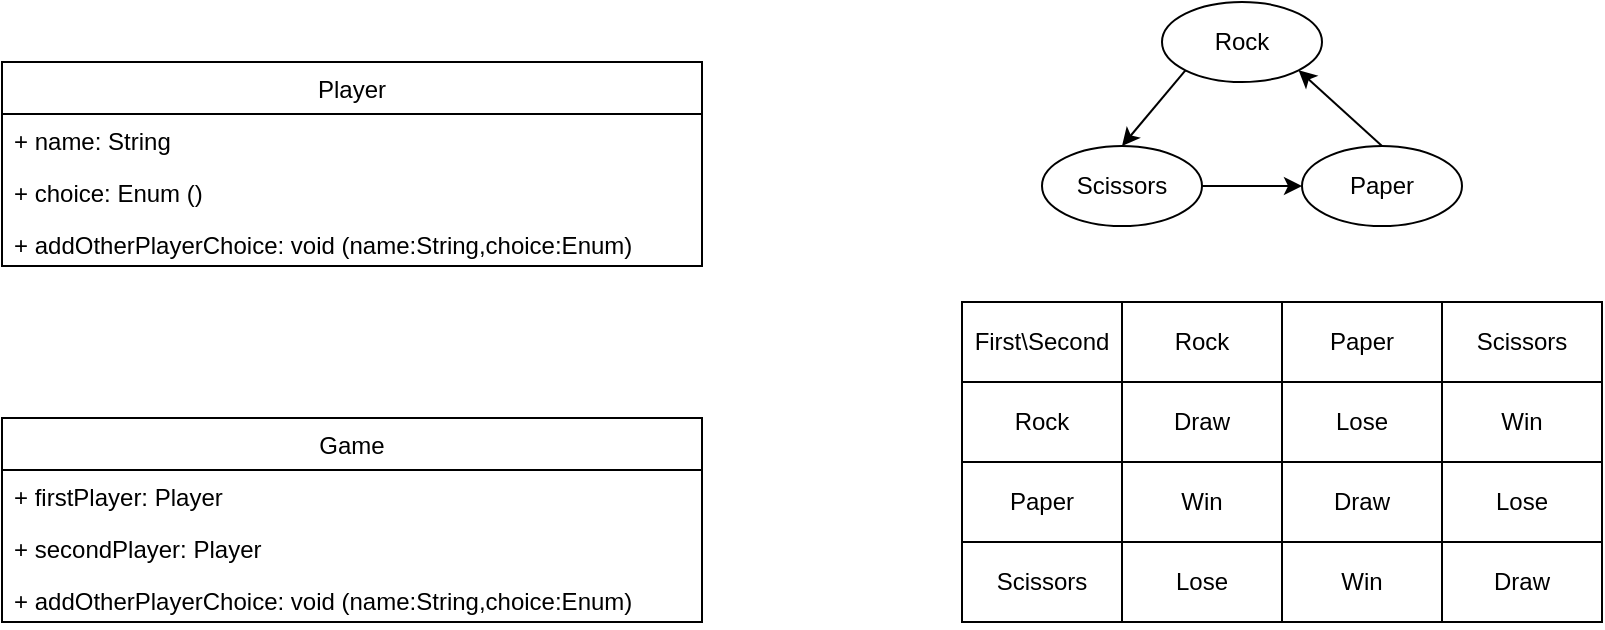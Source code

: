 <mxfile version="19.0.3" type="device"><diagram id="0XQvGi-TVbaC4sAmgrep" name="Page-1"><mxGraphModel dx="680" dy="469" grid="1" gridSize="10" guides="1" tooltips="1" connect="1" arrows="1" fold="1" page="1" pageScale="1" pageWidth="1169" pageHeight="1654" math="0" shadow="0"><root><mxCell id="0"/><mxCell id="1" parent="0"/><mxCell id="-9pchcS9NfuXSWEE5NT2-1" value="Player" style="swimlane;fontStyle=0;childLayout=stackLayout;horizontal=1;startSize=26;fillColor=none;horizontalStack=0;resizeParent=1;resizeParentMax=0;resizeLast=0;collapsible=1;marginBottom=0;" parent="1" vertex="1"><mxGeometry x="80" y="40" width="350" height="102" as="geometry"/></mxCell><mxCell id="-9pchcS9NfuXSWEE5NT2-2" value="+ name: String" style="text;strokeColor=none;fillColor=none;align=left;verticalAlign=top;spacingLeft=4;spacingRight=4;overflow=hidden;rotatable=0;points=[[0,0.5],[1,0.5]];portConstraint=eastwest;" parent="-9pchcS9NfuXSWEE5NT2-1" vertex="1"><mxGeometry y="26" width="350" height="26" as="geometry"/></mxCell><mxCell id="-9pchcS9NfuXSWEE5NT2-3" value="+ choice: Enum ()" style="text;strokeColor=none;fillColor=none;align=left;verticalAlign=top;spacingLeft=4;spacingRight=4;overflow=hidden;rotatable=0;points=[[0,0.5],[1,0.5]];portConstraint=eastwest;" parent="-9pchcS9NfuXSWEE5NT2-1" vertex="1"><mxGeometry y="52" width="350" height="26" as="geometry"/></mxCell><mxCell id="-9pchcS9NfuXSWEE5NT2-4" value="+ addOtherPlayerChoice: void (name:String,choice:Enum)" style="text;strokeColor=none;fillColor=none;align=left;verticalAlign=top;spacingLeft=4;spacingRight=4;overflow=hidden;rotatable=0;points=[[0,0.5],[1,0.5]];portConstraint=eastwest;" parent="-9pchcS9NfuXSWEE5NT2-1" vertex="1"><mxGeometry y="78" width="350" height="24" as="geometry"/></mxCell><mxCell id="-9pchcS9NfuXSWEE5NT2-5" value="Rock" style="ellipse;whiteSpace=wrap;html=1;" parent="1" vertex="1"><mxGeometry x="660" y="10" width="80" height="40" as="geometry"/></mxCell><mxCell id="-9pchcS9NfuXSWEE5NT2-6" value="Scissors" style="ellipse;whiteSpace=wrap;html=1;" parent="1" vertex="1"><mxGeometry x="600" y="82" width="80" height="40" as="geometry"/></mxCell><mxCell id="-9pchcS9NfuXSWEE5NT2-7" value="Paper" style="ellipse;whiteSpace=wrap;html=1;" parent="1" vertex="1"><mxGeometry x="730" y="82" width="80" height="40" as="geometry"/></mxCell><mxCell id="-9pchcS9NfuXSWEE5NT2-8" value="" style="endArrow=classic;html=1;rounded=0;exitX=0.5;exitY=0;exitDx=0;exitDy=0;entryX=1;entryY=1;entryDx=0;entryDy=0;" parent="1" source="-9pchcS9NfuXSWEE5NT2-7" target="-9pchcS9NfuXSWEE5NT2-5" edge="1"><mxGeometry width="50" height="50" relative="1" as="geometry"><mxPoint x="700" y="80" as="sourcePoint"/><mxPoint x="750" y="30" as="targetPoint"/></mxGeometry></mxCell><mxCell id="-9pchcS9NfuXSWEE5NT2-9" value="" style="endArrow=classic;html=1;rounded=0;exitX=1;exitY=0.5;exitDx=0;exitDy=0;entryX=0;entryY=0.5;entryDx=0;entryDy=0;" parent="1" source="-9pchcS9NfuXSWEE5NT2-6" target="-9pchcS9NfuXSWEE5NT2-7" edge="1"><mxGeometry width="50" height="50" relative="1" as="geometry"><mxPoint x="700" y="80" as="sourcePoint"/><mxPoint x="750" y="30" as="targetPoint"/></mxGeometry></mxCell><mxCell id="-9pchcS9NfuXSWEE5NT2-10" value="" style="endArrow=classic;html=1;rounded=0;exitX=0;exitY=1;exitDx=0;exitDy=0;entryX=0.5;entryY=0;entryDx=0;entryDy=0;" parent="1" source="-9pchcS9NfuXSWEE5NT2-5" target="-9pchcS9NfuXSWEE5NT2-6" edge="1"><mxGeometry width="50" height="50" relative="1" as="geometry"><mxPoint x="700" y="80" as="sourcePoint"/><mxPoint x="750" y="30" as="targetPoint"/></mxGeometry></mxCell><mxCell id="-9pchcS9NfuXSWEE5NT2-11" value="First\Second" style="rounded=0;whiteSpace=wrap;html=1;" parent="1" vertex="1"><mxGeometry x="560" y="160" width="80" height="40" as="geometry"/></mxCell><mxCell id="-9pchcS9NfuXSWEE5NT2-12" value="Rock" style="rounded=0;whiteSpace=wrap;html=1;" parent="1" vertex="1"><mxGeometry x="640" y="160" width="80" height="40" as="geometry"/></mxCell><mxCell id="-9pchcS9NfuXSWEE5NT2-13" value="Paper" style="rounded=0;whiteSpace=wrap;html=1;" parent="1" vertex="1"><mxGeometry x="720" y="160" width="80" height="40" as="geometry"/></mxCell><mxCell id="-9pchcS9NfuXSWEE5NT2-14" value="Scissors" style="rounded=0;whiteSpace=wrap;html=1;" parent="1" vertex="1"><mxGeometry x="800" y="160" width="80" height="40" as="geometry"/></mxCell><mxCell id="-9pchcS9NfuXSWEE5NT2-15" value="Rock" style="rounded=0;whiteSpace=wrap;html=1;" parent="1" vertex="1"><mxGeometry x="560" y="200" width="80" height="40" as="geometry"/></mxCell><mxCell id="-9pchcS9NfuXSWEE5NT2-16" value="Draw" style="rounded=0;whiteSpace=wrap;html=1;" parent="1" vertex="1"><mxGeometry x="640" y="200" width="80" height="40" as="geometry"/></mxCell><mxCell id="-9pchcS9NfuXSWEE5NT2-17" value="Lose" style="rounded=0;whiteSpace=wrap;html=1;" parent="1" vertex="1"><mxGeometry x="720" y="200" width="80" height="40" as="geometry"/></mxCell><mxCell id="-9pchcS9NfuXSWEE5NT2-18" value="Win" style="rounded=0;whiteSpace=wrap;html=1;" parent="1" vertex="1"><mxGeometry x="800" y="200" width="80" height="40" as="geometry"/></mxCell><mxCell id="-9pchcS9NfuXSWEE5NT2-19" value="Paper" style="rounded=0;whiteSpace=wrap;html=1;" parent="1" vertex="1"><mxGeometry x="560" y="240" width="80" height="40" as="geometry"/></mxCell><mxCell id="-9pchcS9NfuXSWEE5NT2-20" value="Win" style="rounded=0;whiteSpace=wrap;html=1;" parent="1" vertex="1"><mxGeometry x="640" y="240" width="80" height="40" as="geometry"/></mxCell><mxCell id="-9pchcS9NfuXSWEE5NT2-21" value="Draw" style="rounded=0;whiteSpace=wrap;html=1;" parent="1" vertex="1"><mxGeometry x="720" y="240" width="80" height="40" as="geometry"/></mxCell><mxCell id="-9pchcS9NfuXSWEE5NT2-22" value="Lose" style="rounded=0;whiteSpace=wrap;html=1;" parent="1" vertex="1"><mxGeometry x="800" y="240" width="80" height="40" as="geometry"/></mxCell><mxCell id="-9pchcS9NfuXSWEE5NT2-23" value="Scissors" style="rounded=0;whiteSpace=wrap;html=1;" parent="1" vertex="1"><mxGeometry x="560" y="280" width="80" height="40" as="geometry"/></mxCell><mxCell id="-9pchcS9NfuXSWEE5NT2-24" value="Lose" style="rounded=0;whiteSpace=wrap;html=1;" parent="1" vertex="1"><mxGeometry x="640" y="280" width="80" height="40" as="geometry"/></mxCell><mxCell id="-9pchcS9NfuXSWEE5NT2-25" value="Win" style="rounded=0;whiteSpace=wrap;html=1;" parent="1" vertex="1"><mxGeometry x="720" y="280" width="80" height="40" as="geometry"/></mxCell><mxCell id="-9pchcS9NfuXSWEE5NT2-26" value="Draw" style="rounded=0;whiteSpace=wrap;html=1;" parent="1" vertex="1"><mxGeometry x="800" y="280" width="80" height="40" as="geometry"/></mxCell><mxCell id="Wzd8853J_0VP-41CupPO-1" value="Game" style="swimlane;fontStyle=0;childLayout=stackLayout;horizontal=1;startSize=26;fillColor=none;horizontalStack=0;resizeParent=1;resizeParentMax=0;resizeLast=0;collapsible=1;marginBottom=0;" vertex="1" parent="1"><mxGeometry x="80" y="218" width="350" height="102" as="geometry"/></mxCell><mxCell id="Wzd8853J_0VP-41CupPO-2" value="+ firstPlayer: Player" style="text;strokeColor=none;fillColor=none;align=left;verticalAlign=top;spacingLeft=4;spacingRight=4;overflow=hidden;rotatable=0;points=[[0,0.5],[1,0.5]];portConstraint=eastwest;" vertex="1" parent="Wzd8853J_0VP-41CupPO-1"><mxGeometry y="26" width="350" height="26" as="geometry"/></mxCell><mxCell id="Wzd8853J_0VP-41CupPO-3" value="+ secondPlayer: Player" style="text;strokeColor=none;fillColor=none;align=left;verticalAlign=top;spacingLeft=4;spacingRight=4;overflow=hidden;rotatable=0;points=[[0,0.5],[1,0.5]];portConstraint=eastwest;" vertex="1" parent="Wzd8853J_0VP-41CupPO-1"><mxGeometry y="52" width="350" height="26" as="geometry"/></mxCell><mxCell id="Wzd8853J_0VP-41CupPO-4" value="+ addOtherPlayerChoice: void (name:String,choice:Enum)" style="text;strokeColor=none;fillColor=none;align=left;verticalAlign=top;spacingLeft=4;spacingRight=4;overflow=hidden;rotatable=0;points=[[0,0.5],[1,0.5]];portConstraint=eastwest;" vertex="1" parent="Wzd8853J_0VP-41CupPO-1"><mxGeometry y="78" width="350" height="24" as="geometry"/></mxCell></root></mxGraphModel></diagram></mxfile>